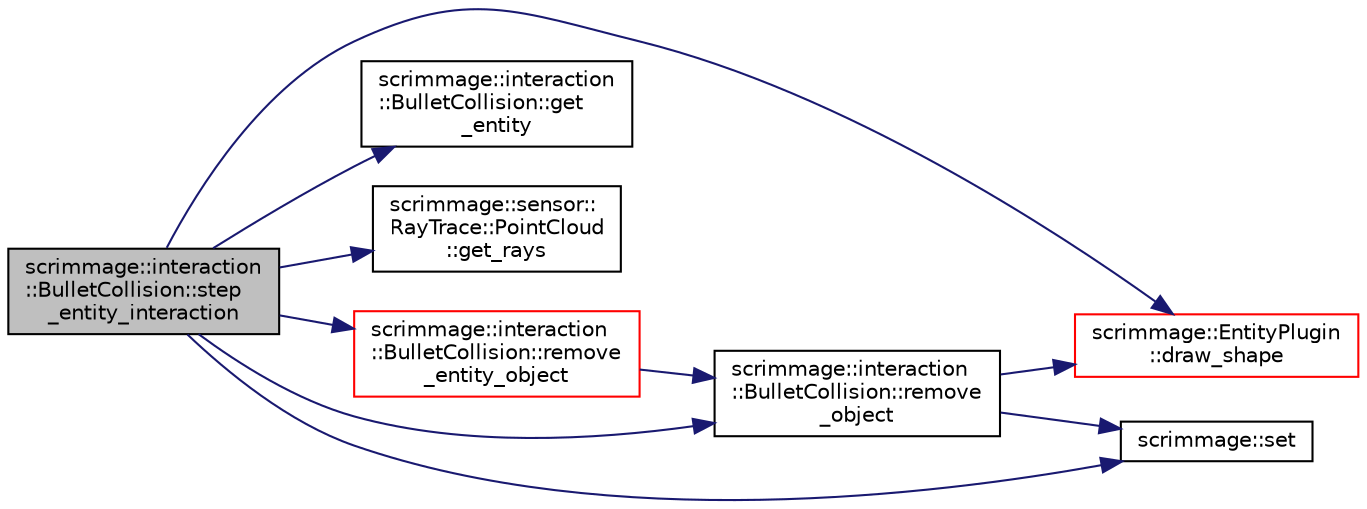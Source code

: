 digraph "scrimmage::interaction::BulletCollision::step_entity_interaction"
{
 // LATEX_PDF_SIZE
  edge [fontname="Helvetica",fontsize="10",labelfontname="Helvetica",labelfontsize="10"];
  node [fontname="Helvetica",fontsize="10",shape=record];
  rankdir="LR";
  Node1 [label="scrimmage::interaction\l::BulletCollision::step\l_entity_interaction",height=0.2,width=0.4,color="black", fillcolor="grey75", style="filled", fontcolor="black",tooltip=" "];
  Node1 -> Node2 [color="midnightblue",fontsize="10",style="solid",fontname="Helvetica"];
  Node2 [label="scrimmage::EntityPlugin\l::draw_shape",height=0.2,width=0.4,color="red", fillcolor="white", style="filled",URL="$classscrimmage_1_1EntityPlugin.html#ab2476217710e16f4965f9c9432726098",tooltip=" "];
  Node1 -> Node4 [color="midnightblue",fontsize="10",style="solid",fontname="Helvetica"];
  Node4 [label="scrimmage::interaction\l::BulletCollision::get\l_entity",height=0.2,width=0.4,color="black", fillcolor="white", style="filled",URL="$classscrimmage_1_1interaction_1_1BulletCollision.html#a3af89281aa8b86970aed13189a75fdff",tooltip=" "];
  Node1 -> Node5 [color="midnightblue",fontsize="10",style="solid",fontname="Helvetica"];
  Node5 [label="scrimmage::sensor::\lRayTrace::PointCloud\l::get_rays",height=0.2,width=0.4,color="black", fillcolor="white", style="filled",URL="$classscrimmage_1_1sensor_1_1RayTrace_1_1PointCloud.html#ab68f7f337cd6671706da3619b3f9ff98",tooltip=" "];
  Node1 -> Node6 [color="midnightblue",fontsize="10",style="solid",fontname="Helvetica"];
  Node6 [label="scrimmage::interaction\l::BulletCollision::remove\l_entity_object",height=0.2,width=0.4,color="red", fillcolor="white", style="filled",URL="$classscrimmage_1_1interaction_1_1BulletCollision.html#aef4874f724c5949449eee81a57975379",tooltip=" "];
  Node6 -> Node8 [color="midnightblue",fontsize="10",style="solid",fontname="Helvetica"];
  Node8 [label="scrimmage::interaction\l::BulletCollision::remove\l_object",height=0.2,width=0.4,color="black", fillcolor="white", style="filled",URL="$classscrimmage_1_1interaction_1_1BulletCollision.html#a1c888cd049959eb6d36a2c8e32fe0bec",tooltip=" "];
  Node8 -> Node2 [color="midnightblue",fontsize="10",style="solid",fontname="Helvetica"];
  Node8 -> Node9 [color="midnightblue",fontsize="10",style="solid",fontname="Helvetica"];
  Node9 [label="scrimmage::set",height=0.2,width=0.4,color="black", fillcolor="white", style="filled",URL="$namespacescrimmage.html#ac1591b2fb35ea3f61b2e6dcee5a04846",tooltip=" "];
  Node1 -> Node8 [color="midnightblue",fontsize="10",style="solid",fontname="Helvetica"];
  Node1 -> Node9 [color="midnightblue",fontsize="10",style="solid",fontname="Helvetica"];
}
